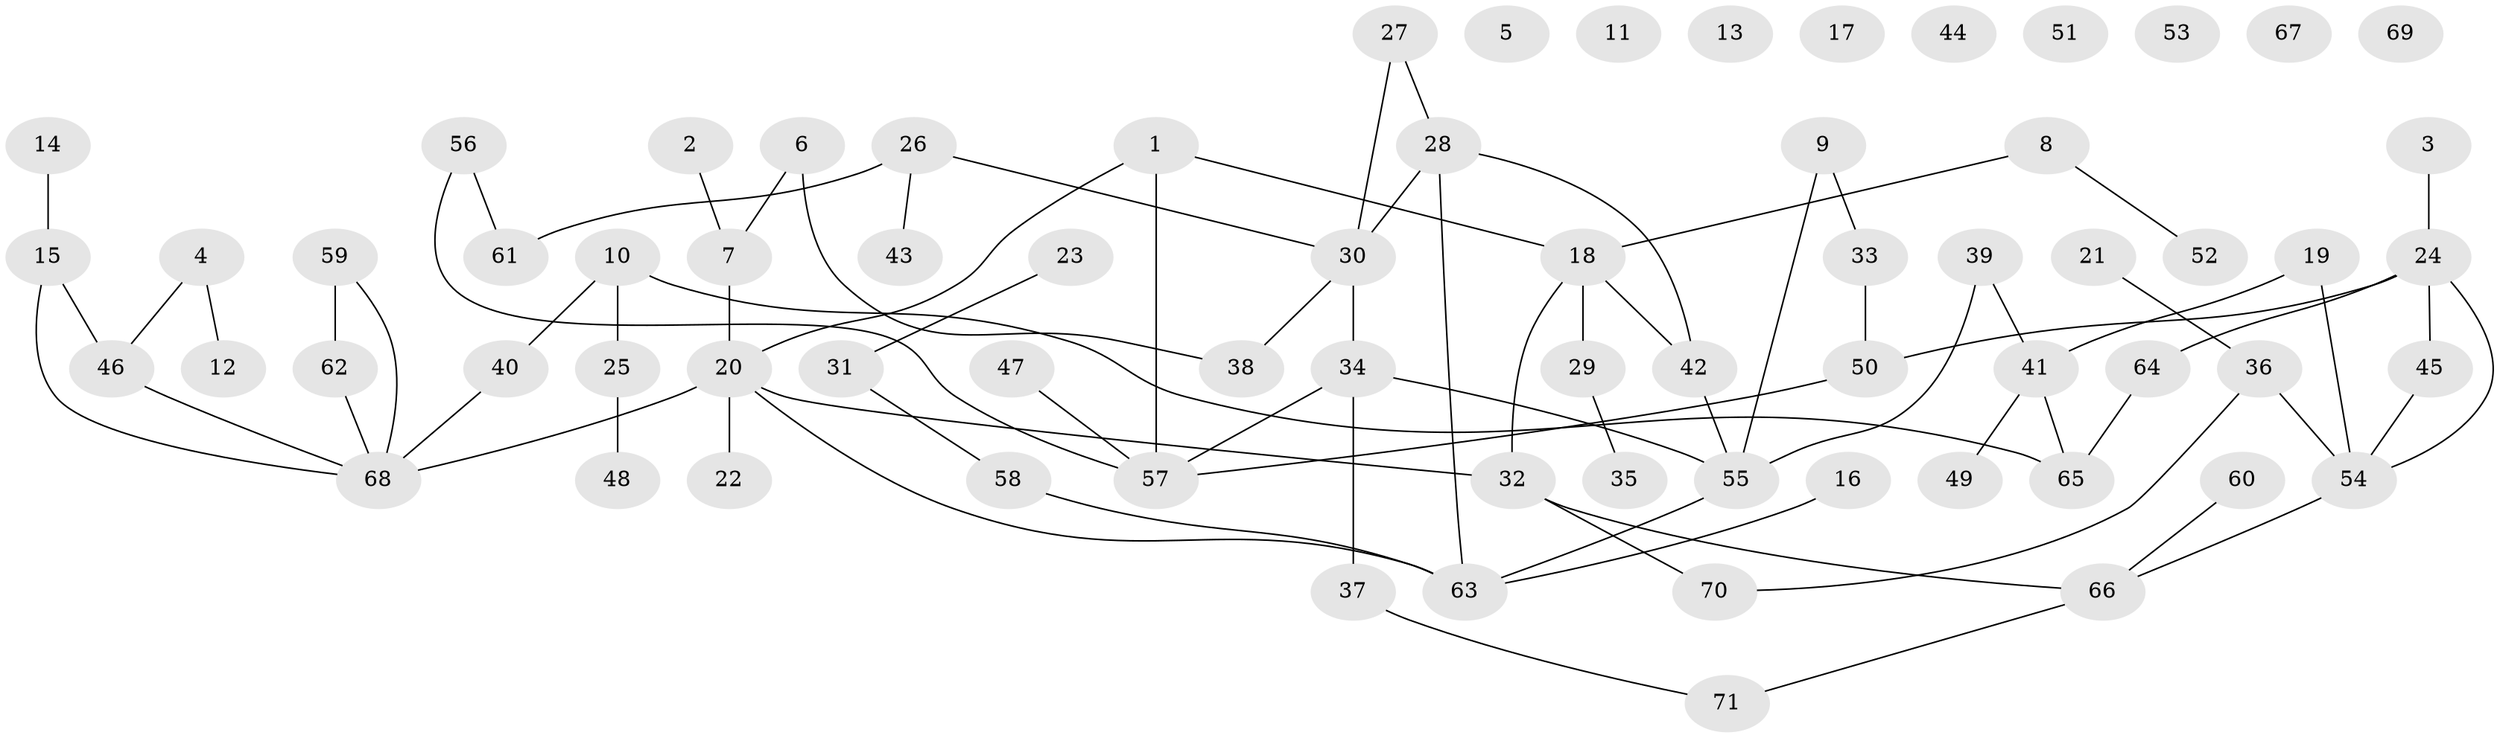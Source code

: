 // coarse degree distribution, {1: 0.3170731707317073, 3: 0.21951219512195122, 5: 0.07317073170731707, 2: 0.17073170731707318, 4: 0.1951219512195122, 7: 0.024390243902439025}
// Generated by graph-tools (version 1.1) at 2025/35/03/04/25 23:35:47]
// undirected, 71 vertices, 79 edges
graph export_dot {
  node [color=gray90,style=filled];
  1;
  2;
  3;
  4;
  5;
  6;
  7;
  8;
  9;
  10;
  11;
  12;
  13;
  14;
  15;
  16;
  17;
  18;
  19;
  20;
  21;
  22;
  23;
  24;
  25;
  26;
  27;
  28;
  29;
  30;
  31;
  32;
  33;
  34;
  35;
  36;
  37;
  38;
  39;
  40;
  41;
  42;
  43;
  44;
  45;
  46;
  47;
  48;
  49;
  50;
  51;
  52;
  53;
  54;
  55;
  56;
  57;
  58;
  59;
  60;
  61;
  62;
  63;
  64;
  65;
  66;
  67;
  68;
  69;
  70;
  71;
  1 -- 18;
  1 -- 20;
  1 -- 57;
  2 -- 7;
  3 -- 24;
  4 -- 12;
  4 -- 46;
  6 -- 7;
  6 -- 38;
  7 -- 20;
  8 -- 18;
  8 -- 52;
  9 -- 33;
  9 -- 55;
  10 -- 25;
  10 -- 40;
  10 -- 65;
  14 -- 15;
  15 -- 46;
  15 -- 68;
  16 -- 63;
  18 -- 29;
  18 -- 32;
  18 -- 42;
  19 -- 41;
  19 -- 54;
  20 -- 22;
  20 -- 32;
  20 -- 63;
  20 -- 68;
  21 -- 36;
  23 -- 31;
  24 -- 45;
  24 -- 50;
  24 -- 54;
  24 -- 64;
  25 -- 48;
  26 -- 30;
  26 -- 43;
  26 -- 61;
  27 -- 28;
  27 -- 30;
  28 -- 30;
  28 -- 42;
  28 -- 63;
  29 -- 35;
  30 -- 34;
  30 -- 38;
  31 -- 58;
  32 -- 66;
  32 -- 70;
  33 -- 50;
  34 -- 37;
  34 -- 55;
  34 -- 57;
  36 -- 54;
  36 -- 70;
  37 -- 71;
  39 -- 41;
  39 -- 55;
  40 -- 68;
  41 -- 49;
  41 -- 65;
  42 -- 55;
  45 -- 54;
  46 -- 68;
  47 -- 57;
  50 -- 57;
  54 -- 66;
  55 -- 63;
  56 -- 57;
  56 -- 61;
  58 -- 63;
  59 -- 62;
  59 -- 68;
  60 -- 66;
  62 -- 68;
  64 -- 65;
  66 -- 71;
}
